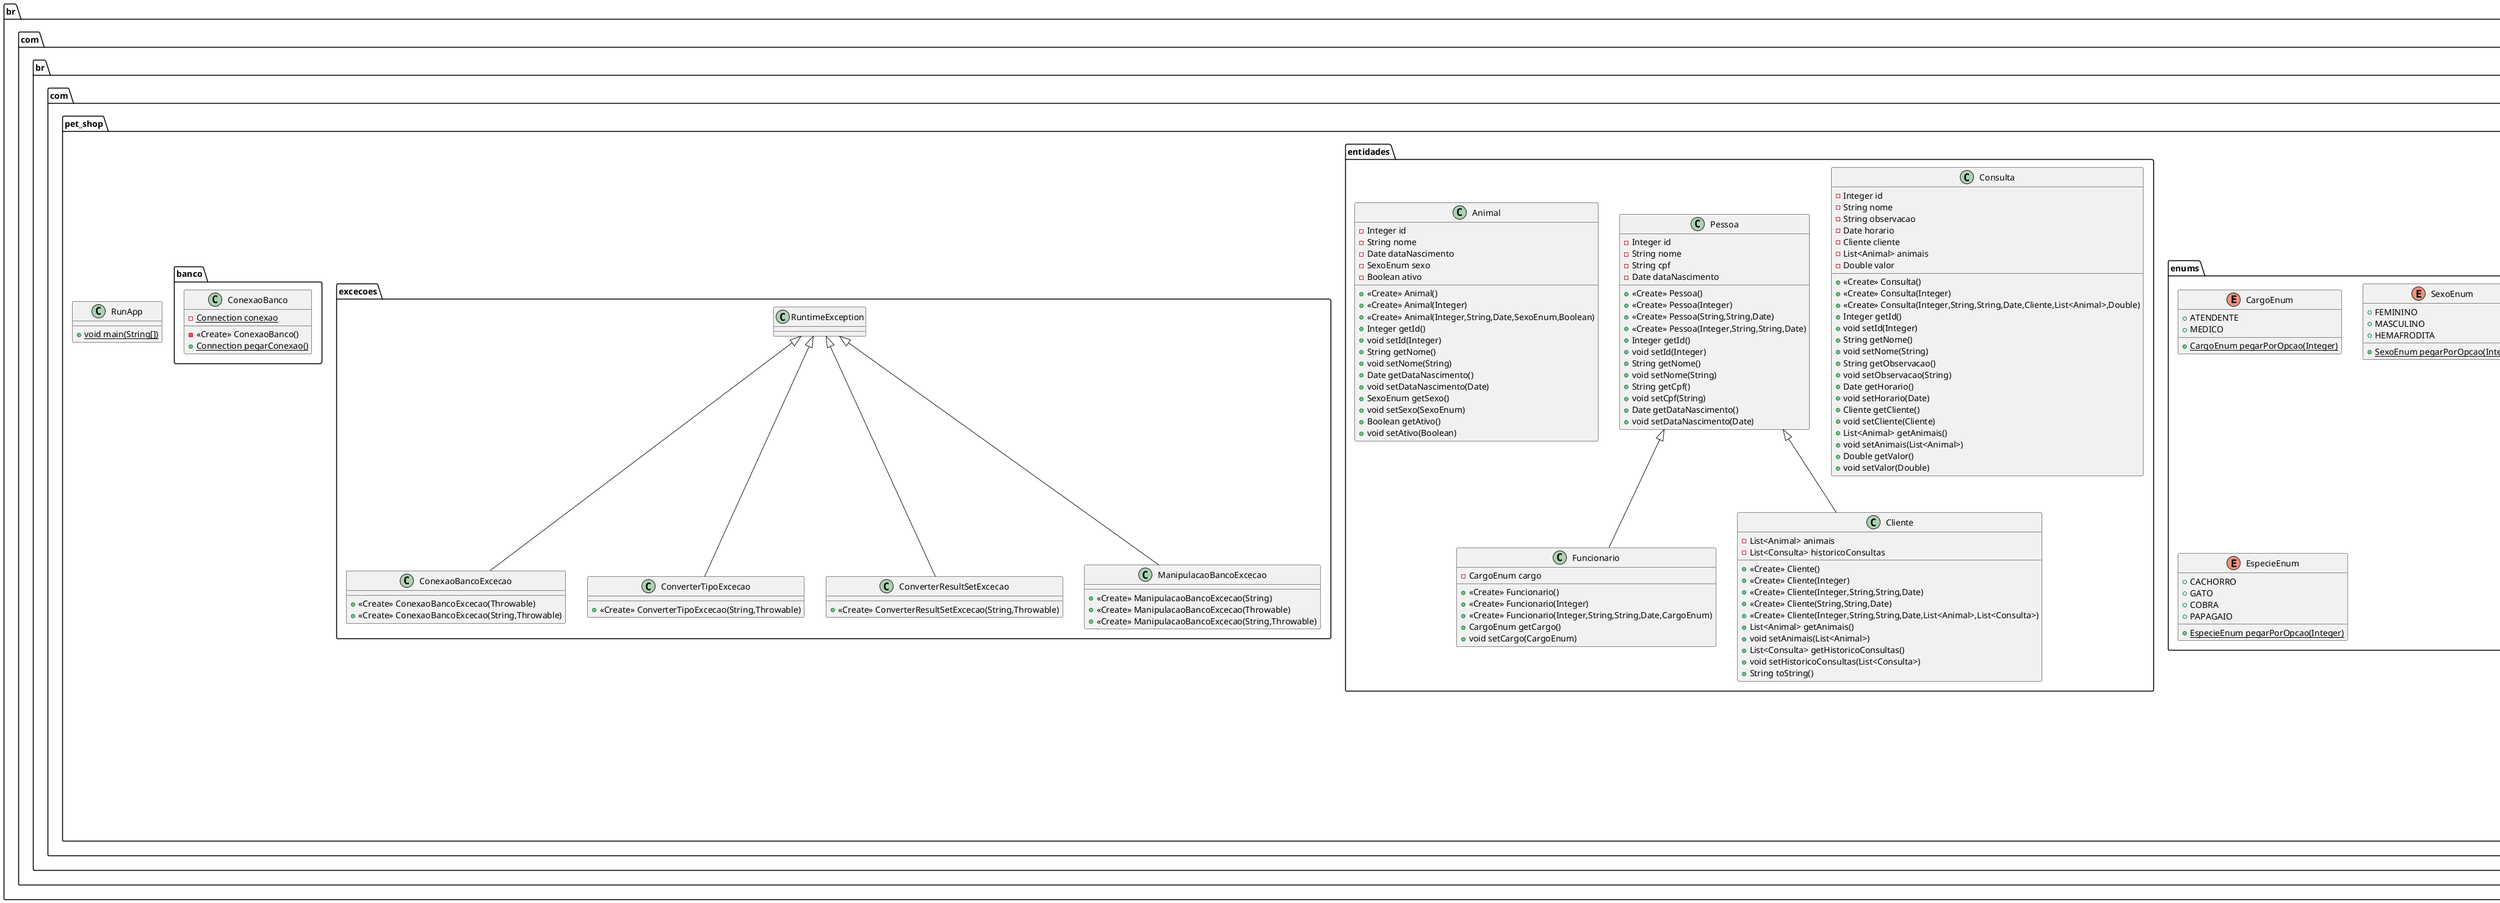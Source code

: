 @startuml
interface br.com.br.com.pet_shop.repositorio.interfaces.ConsultaRepositorioInterface {
}
interface br.com.br.com.pet_shop.repositorio.interfaces.ClienteRepositorioInterface {
}
class br.com.br.com.pet_shop.tela.dados.JOptionPaneTela {
- <<Create>> JOptionPaneTela()
+ {static} Object optionInputPergunta(String,String)
+ {static} Integer optionConfirmPergunta(String,String)
+ {static} void optionMensagemAlerta(String,String)
}
enum br.com.br.com.pet_shop.enums.CargoEnum {
+  ATENDENTE
+  MEDICO
+ {static} CargoEnum pegarPorOpcao(Integer)
}
class br.com.br.com.pet_shop.entidades.Consulta {
- Integer id
- String nome
- String observacao
- Date horario
- Cliente cliente
- List<Animal> animais
- Double valor
+ <<Create>> Consulta()
+ <<Create>> Consulta(Integer)
+ <<Create>> Consulta(Integer,String,String,Date,Cliente,List<Animal>,Double)
+ Integer getId()
+ void setId(Integer)
+ String getNome()
+ void setNome(String)
+ String getObservacao()
+ void setObservacao(String)
+ Date getHorario()
+ void setHorario(Date)
+ Cliente getCliente()
+ void setCliente(Cliente)
+ List<Animal> getAnimais()
+ void setAnimais(List<Animal>)
+ Double getValor()
+ void setValor(Double)
}
class br.com.br.com.pet_shop.entidades.Funcionario {
- CargoEnum cargo
+ <<Create>> Funcionario()
+ <<Create>> Funcionario(Integer)
+ <<Create>> Funcionario(Integer,String,String,Date,CargoEnum)
+ CargoEnum getCargo()
+ void setCargo(CargoEnum)
}
class br.com.br.com.pet_shop.excecoes.ConexaoBancoExcecao {
+ <<Create>> ConexaoBancoExcecao(Throwable)
+ <<Create>> ConexaoBancoExcecao(String,Throwable)
}
enum br.com.br.com.pet_shop.enums.SexoEnum {
+  FEMININO
+  MASCULINO
+  HEMAFRODITA
+ {static} SexoEnum pegarPorOpcao(Integer)
}
class br.com.br.com.pet_shop.repositorio.ClienteRepositorio {
+ Boolean criar(Cliente)
+ Boolean atualizar(Cliente)
+ Optional<Cliente> buscarPorId(Integer)
+ List<Cliente> buscar()
+ Boolean deletar()
+ Boolean deletarPorId(Integer)
}
interface br.com.br.com.pet_shop.repositorio.interfaces.AnimalRepositorioInterface {
}
class br.com.br.com.pet_shop.entidades.Pessoa {
- Integer id
- String nome
- String cpf
- Date dataNascimento
+ <<Create>> Pessoa()
+ <<Create>> Pessoa(Integer)
+ <<Create>> Pessoa(String,String,Date)
+ <<Create>> Pessoa(Integer,String,String,Date)
+ Integer getId()
+ void setId(Integer)
+ String getNome()
+ void setNome(String)
+ String getCpf()
+ void setCpf(String)
+ Date getDataNascimento()
+ void setDataNascimento(Date)
}
class br.com.br.com.pet_shop.repositorio.ConsultaRepositorio {
+ Boolean criar(Consulta)
+ Boolean atualizar(Consulta)
+ Optional<Consulta> buscarPorId(Integer)
+ List<Consulta> buscar()
+ Boolean deletar()
+ Boolean deletarPorId(Integer)
}
class br.com.br.com.pet_shop.excecoes.ConverterTipoExcecao {
+ <<Create>> ConverterTipoExcecao(String,Throwable)
}
class br.com.br.com.pet_shop.excecoes.ConverterResultSetExcecao {
+ <<Create>> ConverterResultSetExcecao(String,Throwable)
}
class br.com.br.com.pet_shop.repositorio.AnimalRepositorio {
+ Boolean criar(Animal)
+ Boolean atualizar(Animal)
+ Optional<Animal> buscarPorId(Integer)
+ List<Animal> buscar()
+ Boolean deletar()
+ Boolean deletarPorId(Integer)
}
enum br.com.br.com.pet_shop.enums.EspecieEnum {
+  CACHORRO
+  GATO
+  COBRA
+  PAPAGAIO
+ {static} EspecieEnum pegarPorOpcao(Integer)
}
class br.com.br.com.pet_shop.excecoes.ManipulacaoBancoExcecao {
+ <<Create>> ManipulacaoBancoExcecao(String)
+ <<Create>> ManipulacaoBancoExcecao(Throwable)
+ <<Create>> ManipulacaoBancoExcecao(String,Throwable)
}
class br.com.br.com.pet_shop.entidades.Animal {
- Integer id
- String nome
- Date dataNascimento
- SexoEnum sexo
- Boolean ativo
+ <<Create>> Animal()
+ <<Create>> Animal(Integer)
+ <<Create>> Animal(Integer,String,Date,SexoEnum,Boolean)
+ Integer getId()
+ void setId(Integer)
+ String getNome()
+ void setNome(String)
+ Date getDataNascimento()
+ void setDataNascimento(Date)
+ SexoEnum getSexo()
+ void setSexo(SexoEnum)
+ Boolean getAtivo()
+ void setAtivo(Boolean)
}
class br.com.br.com.pet_shop.repositorio.PessoaRepositorio {
+ Boolean criar(Pessoa)
+ Boolean atualizar(Pessoa)
+ Optional<Pessoa> buscarPorId(Integer)
+ List<Pessoa> buscar()
+ Boolean deletar()
+ Boolean deletarPorId(Integer)
}
class br.com.br.com.pet_shop.tela.dados.LerEnumTela {
- <<Create>> LerEnumTela()
+ {static} CargoEnum lerCargoEnum(String)
+ {static} SexoEnum lerSexoEnum(String)
+ {static} EspecieEnum lerEspecieEnum(String)
- {static} Integer lerOpcao(Integer,String,String)
}
class br.com.br.com.pet_shop.RunApp {
+ {static} void main(String[])
}
class br.com.br.com.pet_shop.tela.dados.LerTela {
- <<Create>> LerTela()
+ {static} String lerString(String,String)
+ {static} Double lerDouble(String,String)
+ {static} Integer lerInteger(String,String)
+ {static} Boolean lerBoolean(String,String)
+ {static} Date lerDate(String,String)
}
class br.com.br.com.pet_shop.banco.ConexaoBanco {
- {static} Connection conexao
- <<Create>> ConexaoBanco()
+ {static} Connection pegarConexao()
}
class br.com.br.com.pet_shop.tela.ClienteTela {
- {static} String CADASTRAR_CLIENTE_TITULO
- {static} String ATUALIZAR_CLIENTE_TITULO
- {static} String DELETAR_CLIENTE_TITULO
- <<Create>> ClienteTela()
+ {static} Cliente criar()
+ {static} Cliente atualizar()
+ {static} Cliente deletar()
}
class br.com.br.com.pet_shop.entidades.Cliente {
- List<Animal> animais
- List<Consulta> historicoConsultas
+ <<Create>> Cliente()
+ <<Create>> Cliente(Integer)
+ <<Create>> Cliente(Integer,String,String,Date)
+ <<Create>> Cliente(String,String,Date)
+ <<Create>> Cliente(Integer,String,String,Date,List<Animal>,List<Consulta>)
+ List<Animal> getAnimais()
+ void setAnimais(List<Animal>)
+ List<Consulta> getHistoricoConsultas()
+ void setHistoricoConsultas(List<Consulta>)
+ String toString()
}
interface br.com.br.com.pet_shop.repositorio.interfaces.RepositorioInterface {
~ Boolean criar(T)
~ Boolean atualizar(T)
~ Optional<T> buscarPorId(Integer)
~ List<T> buscar()
~ Boolean deletar()
~ Boolean deletarPorId(Integer)
}
interface br.com.br.com.pet_shop.repositorio.interfaces.PessoaRepositorioInterface {
}


br.com.br.com.pet_shop.repositorio.interfaces.RepositorioInterface <|-- br.com.br.com.pet_shop.repositorio.interfaces.ConsultaRepositorioInterface
br.com.br.com.pet_shop.repositorio.interfaces.RepositorioInterface <|-- br.com.br.com.pet_shop.repositorio.interfaces.ClienteRepositorioInterface
br.com.br.com.pet_shop.entidades.Pessoa <|-- br.com.br.com.pet_shop.entidades.Funcionario
br.com.br.com.pet_shop.excecoes.RuntimeException <|-- br.com.br.com.pet_shop.excecoes.ConexaoBancoExcecao
br.com.br.com.pet_shop.repositorio.interfaces.ClienteRepositorioInterface <|.. br.com.br.com.pet_shop.repositorio.ClienteRepositorio
br.com.br.com.pet_shop.repositorio.interfaces.RepositorioInterface <|-- br.com.br.com.pet_shop.repositorio.interfaces.AnimalRepositorioInterface
br.com.br.com.pet_shop.repositorio.interfaces.ConsultaRepositorioInterface <|.. br.com.br.com.pet_shop.repositorio.ConsultaRepositorio
br.com.br.com.pet_shop.excecoes.RuntimeException <|-- br.com.br.com.pet_shop.excecoes.ConverterTipoExcecao
br.com.br.com.pet_shop.excecoes.RuntimeException <|-- br.com.br.com.pet_shop.excecoes.ConverterResultSetExcecao
br.com.br.com.pet_shop.repositorio.interfaces.AnimalRepositorioInterface <|.. br.com.br.com.pet_shop.repositorio.AnimalRepositorio
br.com.br.com.pet_shop.excecoes.RuntimeException <|-- br.com.br.com.pet_shop.excecoes.ManipulacaoBancoExcecao
br.com.br.com.pet_shop.repositorio.interfaces.PessoaRepositorioInterface <|.. br.com.br.com.pet_shop.repositorio.PessoaRepositorio
br.com.br.com.pet_shop.entidades.Pessoa <|-- br.com.br.com.pet_shop.entidades.Cliente
br.com.br.com.pet_shop.repositorio.interfaces.RepositorioInterface <|-- br.com.br.com.pet_shop.repositorio.interfaces.PessoaRepositorioInterface
@enduml